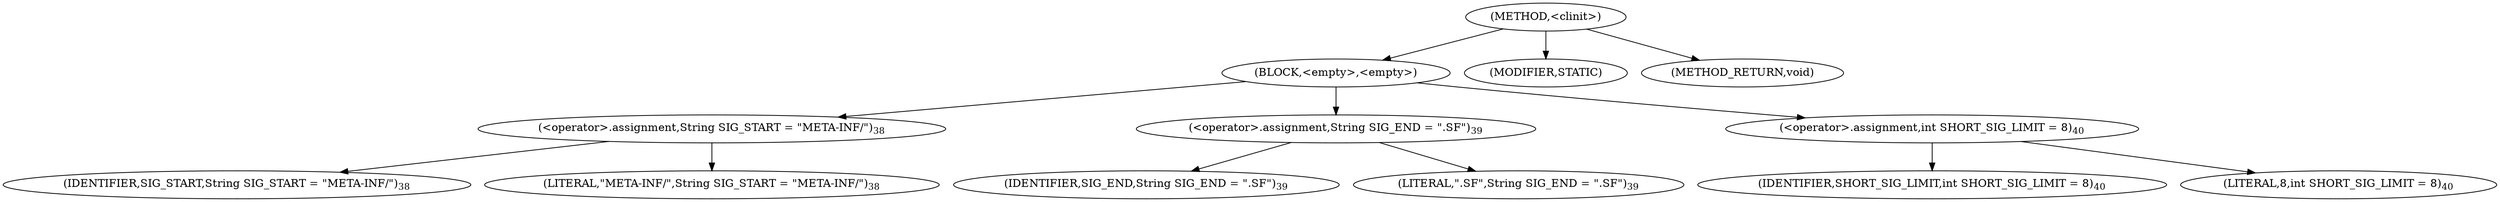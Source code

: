 digraph "&lt;clinit&gt;" {  
"268" [label = <(METHOD,&lt;clinit&gt;)> ]
"269" [label = <(BLOCK,&lt;empty&gt;,&lt;empty&gt;)> ]
"270" [label = <(&lt;operator&gt;.assignment,String SIG_START = &quot;META-INF/&quot;)<SUB>38</SUB>> ]
"271" [label = <(IDENTIFIER,SIG_START,String SIG_START = &quot;META-INF/&quot;)<SUB>38</SUB>> ]
"272" [label = <(LITERAL,&quot;META-INF/&quot;,String SIG_START = &quot;META-INF/&quot;)<SUB>38</SUB>> ]
"273" [label = <(&lt;operator&gt;.assignment,String SIG_END = &quot;.SF&quot;)<SUB>39</SUB>> ]
"274" [label = <(IDENTIFIER,SIG_END,String SIG_END = &quot;.SF&quot;)<SUB>39</SUB>> ]
"275" [label = <(LITERAL,&quot;.SF&quot;,String SIG_END = &quot;.SF&quot;)<SUB>39</SUB>> ]
"276" [label = <(&lt;operator&gt;.assignment,int SHORT_SIG_LIMIT = 8)<SUB>40</SUB>> ]
"277" [label = <(IDENTIFIER,SHORT_SIG_LIMIT,int SHORT_SIG_LIMIT = 8)<SUB>40</SUB>> ]
"278" [label = <(LITERAL,8,int SHORT_SIG_LIMIT = 8)<SUB>40</SUB>> ]
"279" [label = <(MODIFIER,STATIC)> ]
"280" [label = <(METHOD_RETURN,void)> ]
  "268" -> "269" 
  "268" -> "279" 
  "268" -> "280" 
  "269" -> "270" 
  "269" -> "273" 
  "269" -> "276" 
  "270" -> "271" 
  "270" -> "272" 
  "273" -> "274" 
  "273" -> "275" 
  "276" -> "277" 
  "276" -> "278" 
}
